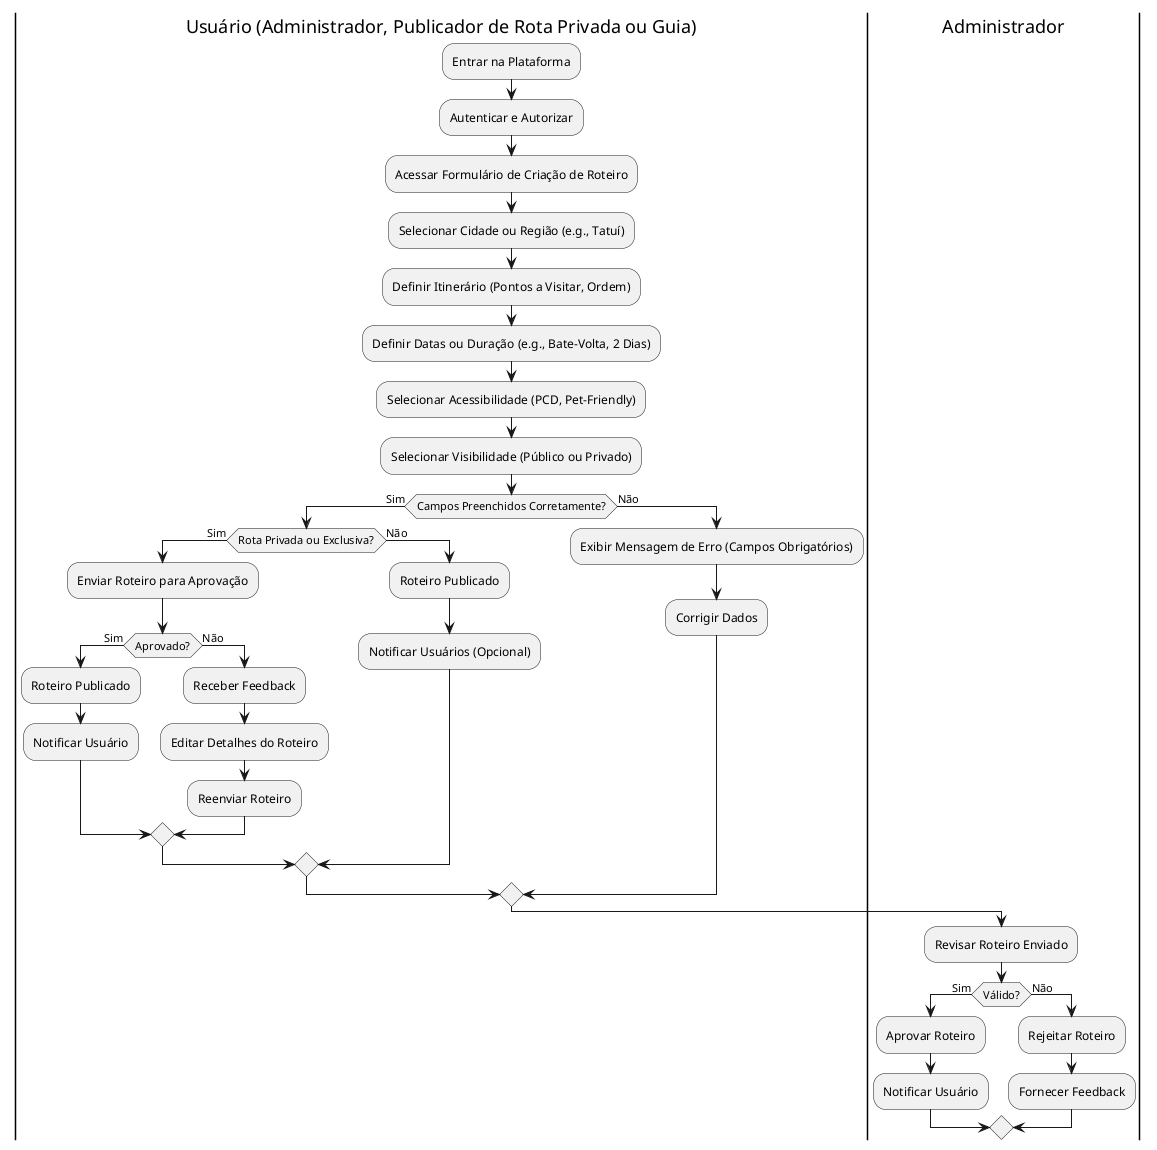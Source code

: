 @startuml
skinparam monochrome true

|Usuário (Administrador, Publicador de Rota Privada ou Guia)|
:Entrar na Plataforma;
:Autenticar e Autorizar;
:Acessar Formulário de Criação de Roteiro;
:Selecionar Cidade ou Região (e.g., Tatuí);
:Definir Itinerário (Pontos a Visitar, Ordem);
:Definir Datas ou Duração (e.g., Bate-Volta, 2 Dias);
:Selecionar Acessibilidade (PCD, Pet-Friendly);
:Selecionar Visibilidade (Público ou Privado);
if (Campos Preenchidos Corretamente?) then (Sim)
    if (Rota Privada ou Exclusiva?) then (Sim)
        :Enviar Roteiro para Aprovação;
        if (Aprovado?) then (Sim)
            :Roteiro Publicado;
            :Notificar Usuário;
        else (Não)
            :Receber Feedback;
            :Editar Detalhes do Roteiro;
            :Reenviar Roteiro;
        endif
    else (Não)
        :Roteiro Publicado;
        :Notificar Usuários (Opcional);
    endif
else (Não)
    :Exibir Mensagem de Erro (Campos Obrigatórios);
    :Corrigir Dados;
endif

|Administrador|
:Revisar Roteiro Enviado;
if (Válido?) then (Sim)
    :Aprovar Roteiro;
    :Notificar Usuário;
else (Não)
    :Rejeitar Roteiro;
    :Fornecer Feedback;
endif

@enduml